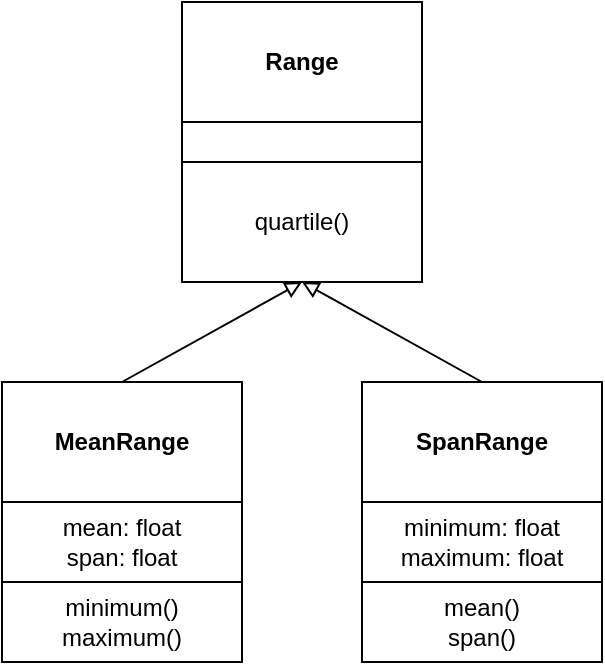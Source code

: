 <mxfile version="13.2.1" type="device"><diagram id="Cjo3YYLZYMOxiBjd5zzA" name="Page-1"><mxGraphModel dx="1408" dy="762" grid="1" gridSize="10" guides="1" tooltips="1" connect="1" arrows="1" fold="1" page="1" pageScale="1" pageWidth="850" pageHeight="1100" math="0" shadow="0"><root><mxCell id="0"/><mxCell id="1" parent="0"/><mxCell id="tLQvLiOjOWIEx42J7xnH-8" value="" style="group" vertex="1" connectable="0" parent="1"><mxGeometry x="230" y="40" width="120" height="140" as="geometry"/></mxCell><mxCell id="tLQvLiOjOWIEx42J7xnH-1" value="&lt;b&gt;Range&lt;/b&gt;" style="rounded=0;whiteSpace=wrap;html=1;" vertex="1" parent="tLQvLiOjOWIEx42J7xnH-8"><mxGeometry width="120" height="60" as="geometry"/></mxCell><mxCell id="tLQvLiOjOWIEx42J7xnH-6" value="" style="rounded=0;whiteSpace=wrap;html=1;" vertex="1" parent="tLQvLiOjOWIEx42J7xnH-8"><mxGeometry y="60" width="120" height="20" as="geometry"/></mxCell><mxCell id="tLQvLiOjOWIEx42J7xnH-7" value="quartile()" style="rounded=0;whiteSpace=wrap;html=1;" vertex="1" parent="tLQvLiOjOWIEx42J7xnH-8"><mxGeometry y="80" width="120" height="60" as="geometry"/></mxCell><mxCell id="tLQvLiOjOWIEx42J7xnH-11" value="" style="group" vertex="1" connectable="0" parent="1"><mxGeometry x="140" y="230" width="120" height="140" as="geometry"/></mxCell><mxCell id="tLQvLiOjOWIEx42J7xnH-2" value="&lt;b&gt;MeanRange&lt;/b&gt;" style="rounded=0;whiteSpace=wrap;html=1;" vertex="1" parent="tLQvLiOjOWIEx42J7xnH-11"><mxGeometry width="120" height="60" as="geometry"/></mxCell><mxCell id="tLQvLiOjOWIEx42J7xnH-4" value="mean: float&lt;br&gt;span: float" style="rounded=0;whiteSpace=wrap;html=1;" vertex="1" parent="tLQvLiOjOWIEx42J7xnH-11"><mxGeometry y="60" width="120" height="40" as="geometry"/></mxCell><mxCell id="tLQvLiOjOWIEx42J7xnH-10" value="minimum()&lt;br&gt;maximum()" style="rounded=0;whiteSpace=wrap;html=1;" vertex="1" parent="tLQvLiOjOWIEx42J7xnH-11"><mxGeometry y="100" width="120" height="40" as="geometry"/></mxCell><mxCell id="tLQvLiOjOWIEx42J7xnH-12" value="" style="group" vertex="1" connectable="0" parent="1"><mxGeometry x="320" y="230" width="120" height="140" as="geometry"/></mxCell><mxCell id="tLQvLiOjOWIEx42J7xnH-3" value="&lt;b&gt;SpanRange&lt;/b&gt;" style="rounded=0;whiteSpace=wrap;html=1;" vertex="1" parent="tLQvLiOjOWIEx42J7xnH-12"><mxGeometry width="120" height="60" as="geometry"/></mxCell><mxCell id="tLQvLiOjOWIEx42J7xnH-5" value="minimum: float&lt;br&gt;maximum: float" style="rounded=0;whiteSpace=wrap;html=1;" vertex="1" parent="tLQvLiOjOWIEx42J7xnH-12"><mxGeometry y="60" width="120" height="40" as="geometry"/></mxCell><mxCell id="tLQvLiOjOWIEx42J7xnH-9" value="mean()&lt;br&gt;span()" style="rounded=0;whiteSpace=wrap;html=1;" vertex="1" parent="tLQvLiOjOWIEx42J7xnH-12"><mxGeometry y="100" width="120" height="40" as="geometry"/></mxCell><mxCell id="tLQvLiOjOWIEx42J7xnH-13" value="" style="endArrow=block;html=1;endFill=0;entryX=0.5;entryY=1;entryDx=0;entryDy=0;exitX=0.5;exitY=0;exitDx=0;exitDy=0;" edge="1" parent="1" source="tLQvLiOjOWIEx42J7xnH-2" target="tLQvLiOjOWIEx42J7xnH-7"><mxGeometry width="50" height="50" relative="1" as="geometry"><mxPoint x="400" y="420" as="sourcePoint"/><mxPoint x="450" y="370" as="targetPoint"/></mxGeometry></mxCell><mxCell id="tLQvLiOjOWIEx42J7xnH-14" value="" style="endArrow=block;html=1;endFill=0;exitX=0.5;exitY=0;exitDx=0;exitDy=0;" edge="1" parent="1" source="tLQvLiOjOWIEx42J7xnH-3"><mxGeometry width="50" height="50" relative="1" as="geometry"><mxPoint x="210" y="240" as="sourcePoint"/><mxPoint x="290" y="180" as="targetPoint"/></mxGeometry></mxCell></root></mxGraphModel></diagram></mxfile>